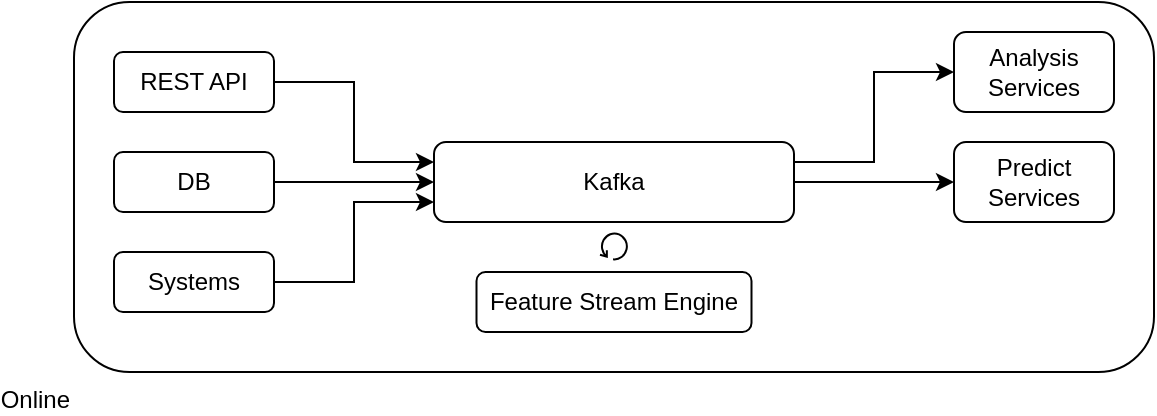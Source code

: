 <mxfile version="14.0.1" type="device"><diagram id="IRNnZXsSU3_FAYH1xryy" name="Page-1"><mxGraphModel dx="893" dy="473" grid="1" gridSize="10" guides="1" tooltips="1" connect="1" arrows="1" fold="1" page="1" pageScale="1" pageWidth="827" pageHeight="1169" math="0" shadow="0"><root><mxCell id="0"/><mxCell id="1" parent="0"/><mxCell id="W-rF6AXYEggUjNlOCtfU-54" value="Online" style="shape=ext;rounded=1;html=1;whiteSpace=wrap;labelPosition=left;verticalLabelPosition=bottom;align=right;verticalAlign=top;" parent="1" vertex="1"><mxGeometry x="40" y="75" width="540" height="185" as="geometry"/></mxCell><mxCell id="W-rF6AXYEggUjNlOCtfU-52" style="edgeStyle=orthogonalEdgeStyle;rounded=0;orthogonalLoop=1;jettySize=auto;html=1;exitX=1;exitY=0.5;exitDx=0;exitDy=0;entryX=0;entryY=0.25;entryDx=0;entryDy=0;" parent="1" source="W-rF6AXYEggUjNlOCtfU-36" target="W-rF6AXYEggUjNlOCtfU-40" edge="1"><mxGeometry relative="1" as="geometry"/></mxCell><mxCell id="W-rF6AXYEggUjNlOCtfU-36" value="REST API" style="shape=ext;rounded=1;html=1;whiteSpace=wrap;" parent="1" vertex="1"><mxGeometry x="60" y="100" width="80" height="30" as="geometry"/></mxCell><mxCell id="W-rF6AXYEggUjNlOCtfU-42" style="edgeStyle=orthogonalEdgeStyle;rounded=0;orthogonalLoop=1;jettySize=auto;html=1;entryX=0;entryY=0.5;entryDx=0;entryDy=0;" parent="1" source="W-rF6AXYEggUjNlOCtfU-38" target="W-rF6AXYEggUjNlOCtfU-40" edge="1"><mxGeometry relative="1" as="geometry"/></mxCell><mxCell id="W-rF6AXYEggUjNlOCtfU-38" value="DB" style="shape=ext;rounded=1;html=1;whiteSpace=wrap;" parent="1" vertex="1"><mxGeometry x="60" y="150" width="80" height="30" as="geometry"/></mxCell><mxCell id="W-rF6AXYEggUjNlOCtfU-53" style="edgeStyle=orthogonalEdgeStyle;rounded=0;orthogonalLoop=1;jettySize=auto;html=1;entryX=0;entryY=0.75;entryDx=0;entryDy=0;" parent="1" source="W-rF6AXYEggUjNlOCtfU-39" target="W-rF6AXYEggUjNlOCtfU-40" edge="1"><mxGeometry relative="1" as="geometry"/></mxCell><mxCell id="W-rF6AXYEggUjNlOCtfU-39" value="Systems" style="shape=ext;rounded=1;html=1;whiteSpace=wrap;" parent="1" vertex="1"><mxGeometry x="60" y="200" width="80" height="30" as="geometry"/></mxCell><mxCell id="W-rF6AXYEggUjNlOCtfU-56" style="edgeStyle=orthogonalEdgeStyle;rounded=0;orthogonalLoop=1;jettySize=auto;html=1;exitX=1;exitY=0.25;exitDx=0;exitDy=0;entryX=0;entryY=0.5;entryDx=0;entryDy=0;" parent="1" source="W-rF6AXYEggUjNlOCtfU-40" target="W-rF6AXYEggUjNlOCtfU-55" edge="1"><mxGeometry relative="1" as="geometry"/></mxCell><mxCell id="W-rF6AXYEggUjNlOCtfU-59" style="edgeStyle=orthogonalEdgeStyle;rounded=0;orthogonalLoop=1;jettySize=auto;html=1;" parent="1" source="W-rF6AXYEggUjNlOCtfU-40" target="W-rF6AXYEggUjNlOCtfU-57" edge="1"><mxGeometry relative="1" as="geometry"/></mxCell><mxCell id="W-rF6AXYEggUjNlOCtfU-40" value="Kafka" style="shape=ext;rounded=1;html=1;whiteSpace=wrap;labelPosition=center;verticalLabelPosition=middle;align=center;verticalAlign=middle;" parent="1" vertex="1"><mxGeometry x="220" y="145" width="180" height="40" as="geometry"/></mxCell><mxCell id="W-rF6AXYEggUjNlOCtfU-45" value="Feature Stream Engine" style="shape=ext;rounded=1;html=1;whiteSpace=wrap;" parent="1" vertex="1"><mxGeometry x="241.25" y="210" width="137.5" height="30" as="geometry"/></mxCell><mxCell id="W-rF6AXYEggUjNlOCtfU-47" value="" style="shape=mxgraph.bpmn.loop;html=1;outlineConnect=0;" parent="1" vertex="1"><mxGeometry x="303" y="190" width="14" height="14" as="geometry"/></mxCell><mxCell id="W-rF6AXYEggUjNlOCtfU-55" value="Analysis Services" style="shape=ext;rounded=1;html=1;whiteSpace=wrap;" parent="1" vertex="1"><mxGeometry x="480" y="90" width="80" height="40" as="geometry"/></mxCell><mxCell id="W-rF6AXYEggUjNlOCtfU-57" value="Predict Services" style="shape=ext;rounded=1;html=1;whiteSpace=wrap;" parent="1" vertex="1"><mxGeometry x="480" y="145" width="80" height="40" as="geometry"/></mxCell></root></mxGraphModel></diagram></mxfile>